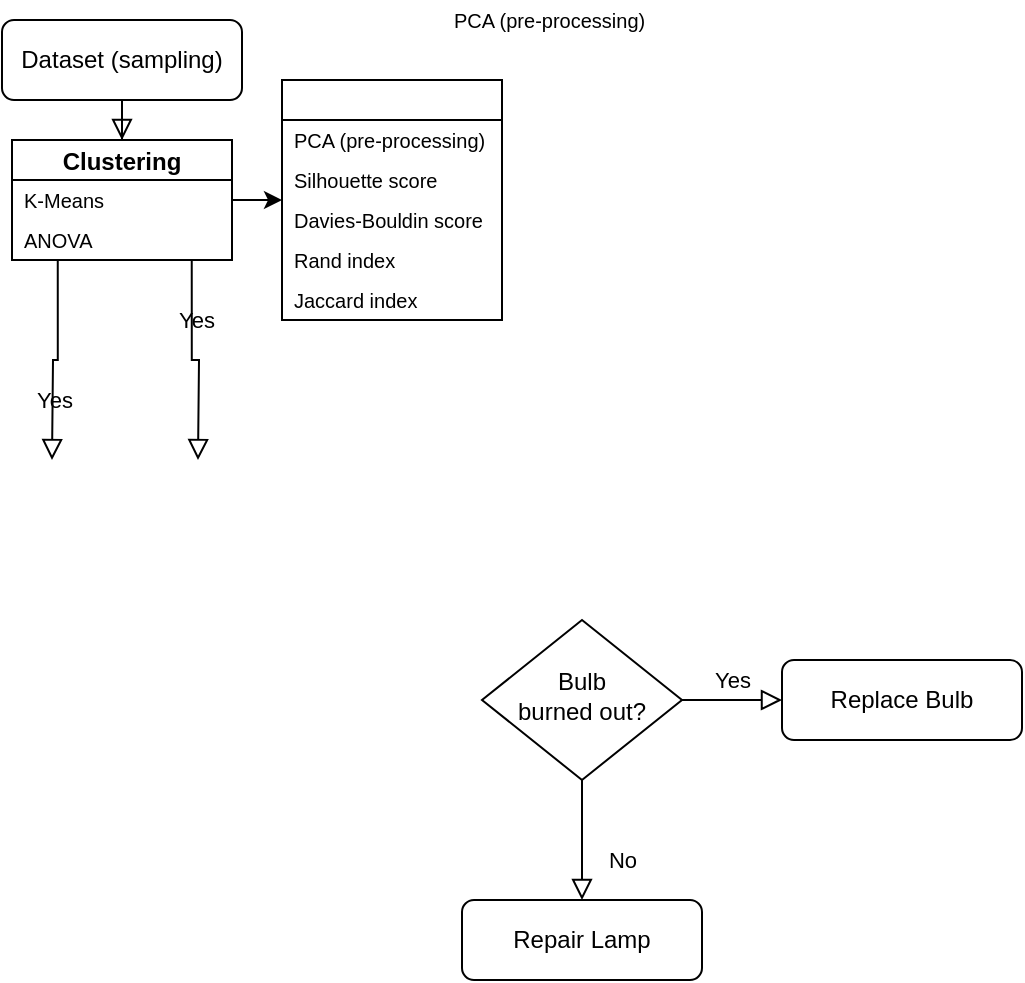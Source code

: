 <mxfile version="20.3.0" type="github">
  <diagram id="C5RBs43oDa-KdzZeNtuy" name="Page-1">
    <mxGraphModel dx="658" dy="364" grid="1" gridSize="10" guides="1" tooltips="1" connect="1" arrows="1" fold="1" page="1" pageScale="1" pageWidth="827" pageHeight="1169" math="0" shadow="0">
      <root>
        <mxCell id="WIyWlLk6GJQsqaUBKTNV-0" />
        <mxCell id="WIyWlLk6GJQsqaUBKTNV-1" parent="WIyWlLk6GJQsqaUBKTNV-0" />
        <mxCell id="WIyWlLk6GJQsqaUBKTNV-2" value="" style="rounded=0;html=1;jettySize=auto;orthogonalLoop=1;fontSize=11;endArrow=block;endFill=0;endSize=8;strokeWidth=1;shadow=0;labelBackgroundColor=none;edgeStyle=orthogonalEdgeStyle;entryX=0.5;entryY=0;entryDx=0;entryDy=0;" parent="WIyWlLk6GJQsqaUBKTNV-1" source="WIyWlLk6GJQsqaUBKTNV-3" target="2PnyUFlPdiLSc-K2bj9N-10" edge="1">
          <mxGeometry relative="1" as="geometry">
            <mxPoint x="170.0" y="230.0" as="targetPoint" />
          </mxGeometry>
        </mxCell>
        <mxCell id="WIyWlLk6GJQsqaUBKTNV-3" value="Dataset (sampling)" style="rounded=1;whiteSpace=wrap;html=1;fontSize=12;glass=0;strokeWidth=1;shadow=0;" parent="WIyWlLk6GJQsqaUBKTNV-1" vertex="1">
          <mxGeometry x="110" y="170" width="120" height="40" as="geometry" />
        </mxCell>
        <mxCell id="WIyWlLk6GJQsqaUBKTNV-8" value="No" style="rounded=0;html=1;jettySize=auto;orthogonalLoop=1;fontSize=11;endArrow=block;endFill=0;endSize=8;strokeWidth=1;shadow=0;labelBackgroundColor=none;edgeStyle=orthogonalEdgeStyle;" parent="WIyWlLk6GJQsqaUBKTNV-1" source="WIyWlLk6GJQsqaUBKTNV-10" target="WIyWlLk6GJQsqaUBKTNV-11" edge="1">
          <mxGeometry x="0.333" y="20" relative="1" as="geometry">
            <mxPoint as="offset" />
          </mxGeometry>
        </mxCell>
        <mxCell id="WIyWlLk6GJQsqaUBKTNV-9" value="Yes" style="edgeStyle=orthogonalEdgeStyle;rounded=0;html=1;jettySize=auto;orthogonalLoop=1;fontSize=11;endArrow=block;endFill=0;endSize=8;strokeWidth=1;shadow=0;labelBackgroundColor=none;" parent="WIyWlLk6GJQsqaUBKTNV-1" source="WIyWlLk6GJQsqaUBKTNV-10" target="WIyWlLk6GJQsqaUBKTNV-12" edge="1">
          <mxGeometry y="10" relative="1" as="geometry">
            <mxPoint as="offset" />
          </mxGeometry>
        </mxCell>
        <mxCell id="WIyWlLk6GJQsqaUBKTNV-10" value="Bulb&lt;br&gt;burned out?" style="rhombus;whiteSpace=wrap;html=1;shadow=0;fontFamily=Helvetica;fontSize=12;align=center;strokeWidth=1;spacing=6;spacingTop=-4;" parent="WIyWlLk6GJQsqaUBKTNV-1" vertex="1">
          <mxGeometry x="350" y="470" width="100" height="80" as="geometry" />
        </mxCell>
        <mxCell id="WIyWlLk6GJQsqaUBKTNV-11" value="Repair Lamp" style="rounded=1;whiteSpace=wrap;html=1;fontSize=12;glass=0;strokeWidth=1;shadow=0;" parent="WIyWlLk6GJQsqaUBKTNV-1" vertex="1">
          <mxGeometry x="340" y="610" width="120" height="40" as="geometry" />
        </mxCell>
        <mxCell id="WIyWlLk6GJQsqaUBKTNV-12" value="Replace Bulb" style="rounded=1;whiteSpace=wrap;html=1;fontSize=12;glass=0;strokeWidth=1;shadow=0;" parent="WIyWlLk6GJQsqaUBKTNV-1" vertex="1">
          <mxGeometry x="500" y="490" width="120" height="40" as="geometry" />
        </mxCell>
        <mxCell id="2PnyUFlPdiLSc-K2bj9N-2" value="Yes" style="rounded=0;html=1;jettySize=auto;orthogonalLoop=1;fontSize=11;endArrow=block;endFill=0;endSize=8;strokeWidth=1;shadow=0;labelBackgroundColor=none;edgeStyle=orthogonalEdgeStyle;exitX=0.817;exitY=1.025;exitDx=0;exitDy=0;exitPerimeter=0;" edge="1" parent="WIyWlLk6GJQsqaUBKTNV-1" source="2PnyUFlPdiLSc-K2bj9N-13">
          <mxGeometry y="20" relative="1" as="geometry">
            <mxPoint as="offset" />
            <mxPoint x="210" y="360" as="sourcePoint" />
            <mxPoint x="208" y="390" as="targetPoint" />
            <Array as="points" />
          </mxGeometry>
        </mxCell>
        <mxCell id="2PnyUFlPdiLSc-K2bj9N-3" value="Yes" style="rounded=0;html=1;jettySize=auto;orthogonalLoop=1;fontSize=11;endArrow=block;endFill=0;endSize=8;strokeWidth=1;shadow=0;labelBackgroundColor=none;edgeStyle=orthogonalEdgeStyle;exitX=0.208;exitY=1.025;exitDx=0;exitDy=0;exitPerimeter=0;" edge="1" parent="WIyWlLk6GJQsqaUBKTNV-1" source="2PnyUFlPdiLSc-K2bj9N-13">
          <mxGeometry y="20" relative="1" as="geometry">
            <mxPoint as="offset" />
            <mxPoint x="130" y="360" as="sourcePoint" />
            <mxPoint x="135" y="390" as="targetPoint" />
            <Array as="points" />
          </mxGeometry>
        </mxCell>
        <mxCell id="2PnyUFlPdiLSc-K2bj9N-42" value="" style="edgeStyle=orthogonalEdgeStyle;rounded=0;orthogonalLoop=1;jettySize=auto;html=1;fontSize=10;" edge="1" parent="WIyWlLk6GJQsqaUBKTNV-1" source="2PnyUFlPdiLSc-K2bj9N-10" target="2PnyUFlPdiLSc-K2bj9N-39">
          <mxGeometry relative="1" as="geometry" />
        </mxCell>
        <mxCell id="2PnyUFlPdiLSc-K2bj9N-10" value="Clustering" style="swimlane;fontStyle=1;childLayout=stackLayout;horizontal=1;startSize=20;horizontalStack=0;resizeParent=1;resizeParentMax=0;resizeLast=0;collapsible=1;marginBottom=0;enumerate=0;" vertex="1" parent="WIyWlLk6GJQsqaUBKTNV-1">
          <mxGeometry x="115" y="230" width="110" height="60" as="geometry" />
        </mxCell>
        <mxCell id="2PnyUFlPdiLSc-K2bj9N-12" value="K-Means" style="text;strokeColor=none;fillColor=none;align=left;verticalAlign=middle;spacingLeft=4;spacingRight=4;overflow=hidden;points=[[0,0.5],[1,0.5]];portConstraint=eastwest;rotatable=0;fontSize=10;" vertex="1" parent="2PnyUFlPdiLSc-K2bj9N-10">
          <mxGeometry y="20" width="110" height="20" as="geometry" />
        </mxCell>
        <mxCell id="2PnyUFlPdiLSc-K2bj9N-13" value="ANOVA" style="text;strokeColor=none;fillColor=none;align=left;verticalAlign=middle;spacingLeft=4;spacingRight=4;overflow=hidden;points=[[0,0.5],[1,0.5]];portConstraint=eastwest;rotatable=0;fontSize=10;" vertex="1" parent="2PnyUFlPdiLSc-K2bj9N-10">
          <mxGeometry y="40" width="110" height="20" as="geometry" />
        </mxCell>
        <mxCell id="2PnyUFlPdiLSc-K2bj9N-33" value="PCA (pre-processing)" style="text;strokeColor=none;fillColor=none;align=left;verticalAlign=middle;spacingLeft=4;spacingRight=4;overflow=hidden;points=[[0,0.5],[1,0.5]];portConstraint=eastwest;rotatable=0;fontSize=10;" vertex="1" parent="WIyWlLk6GJQsqaUBKTNV-1">
          <mxGeometry x="330" y="160" width="110" height="20" as="geometry" />
        </mxCell>
        <mxCell id="2PnyUFlPdiLSc-K2bj9N-39" value="" style="swimlane;fontStyle=1;childLayout=stackLayout;horizontal=1;startSize=20;horizontalStack=0;resizeParent=1;resizeParentMax=0;resizeLast=0;collapsible=1;marginBottom=0;enumerate=0;" vertex="1" parent="WIyWlLk6GJQsqaUBKTNV-1">
          <mxGeometry x="250" y="200" width="110" height="120" as="geometry" />
        </mxCell>
        <mxCell id="2PnyUFlPdiLSc-K2bj9N-40" value="PCA (pre-processing)" style="text;strokeColor=none;fillColor=none;align=left;verticalAlign=middle;spacingLeft=4;spacingRight=4;overflow=hidden;points=[[0,0.5],[1,0.5]];portConstraint=eastwest;rotatable=0;fontSize=10;" vertex="1" parent="2PnyUFlPdiLSc-K2bj9N-39">
          <mxGeometry y="20" width="110" height="20" as="geometry" />
        </mxCell>
        <mxCell id="2PnyUFlPdiLSc-K2bj9N-41" value="Silhouette score" style="text;strokeColor=none;fillColor=none;align=left;verticalAlign=middle;spacingLeft=4;spacingRight=4;overflow=hidden;points=[[0,0.5],[1,0.5]];portConstraint=eastwest;rotatable=0;fontSize=10;" vertex="1" parent="2PnyUFlPdiLSc-K2bj9N-39">
          <mxGeometry y="40" width="110" height="20" as="geometry" />
        </mxCell>
        <mxCell id="2PnyUFlPdiLSc-K2bj9N-43" value="Davies-Bouldin score" style="text;strokeColor=none;fillColor=none;align=left;verticalAlign=middle;spacingLeft=4;spacingRight=4;overflow=hidden;points=[[0,0.5],[1,0.5]];portConstraint=eastwest;rotatable=0;fontSize=10;" vertex="1" parent="2PnyUFlPdiLSc-K2bj9N-39">
          <mxGeometry y="60" width="110" height="20" as="geometry" />
        </mxCell>
        <mxCell id="2PnyUFlPdiLSc-K2bj9N-44" value="Rand index" style="text;strokeColor=none;fillColor=none;align=left;verticalAlign=middle;spacingLeft=4;spacingRight=4;overflow=hidden;points=[[0,0.5],[1,0.5]];portConstraint=eastwest;rotatable=0;fontSize=10;" vertex="1" parent="2PnyUFlPdiLSc-K2bj9N-39">
          <mxGeometry y="80" width="110" height="20" as="geometry" />
        </mxCell>
        <mxCell id="2PnyUFlPdiLSc-K2bj9N-45" value="Jaccard index" style="text;strokeColor=none;fillColor=none;align=left;verticalAlign=middle;spacingLeft=4;spacingRight=4;overflow=hidden;points=[[0,0.5],[1,0.5]];portConstraint=eastwest;rotatable=0;fontSize=10;" vertex="1" parent="2PnyUFlPdiLSc-K2bj9N-39">
          <mxGeometry y="100" width="110" height="20" as="geometry" />
        </mxCell>
      </root>
    </mxGraphModel>
  </diagram>
</mxfile>
